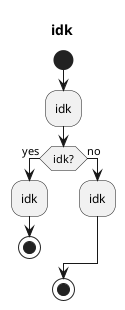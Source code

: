 //TODO ez nincs meg!!!

@startuml
title idk

start

:idk;
if (idk?) then (yes)
  :idk;
  stop
else (no)
  :idk;
end if

stop
@enduml
